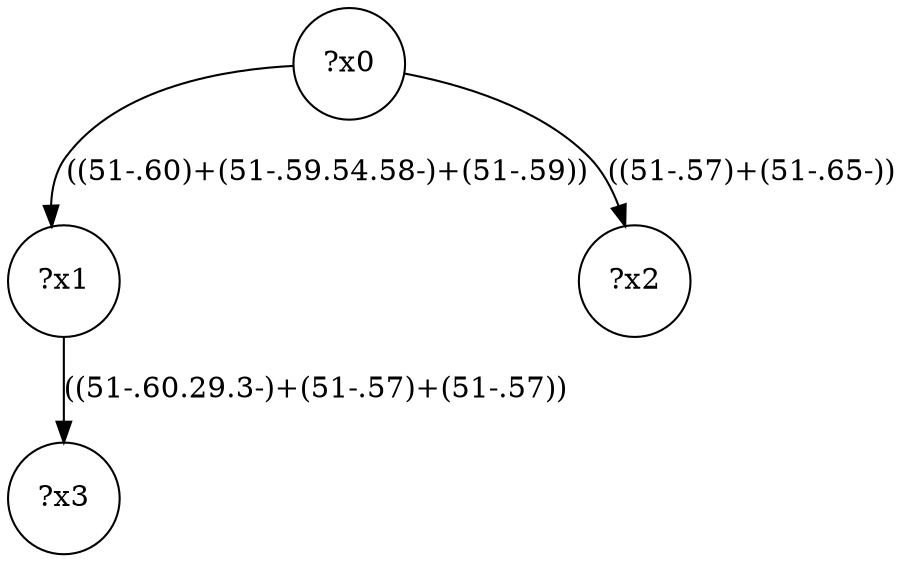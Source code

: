 digraph g {
	x0 [shape=circle, label="?x0"];
	x1 [shape=circle, label="?x1"];
	x0 -> x1 [label="((51-.60)+(51-.59.54.58-)+(51-.59))"];
	x2 [shape=circle, label="?x2"];
	x0 -> x2 [label="((51-.57)+(51-.65-))"];
	x3 [shape=circle, label="?x3"];
	x1 -> x3 [label="((51-.60.29.3-)+(51-.57)+(51-.57))"];
}
